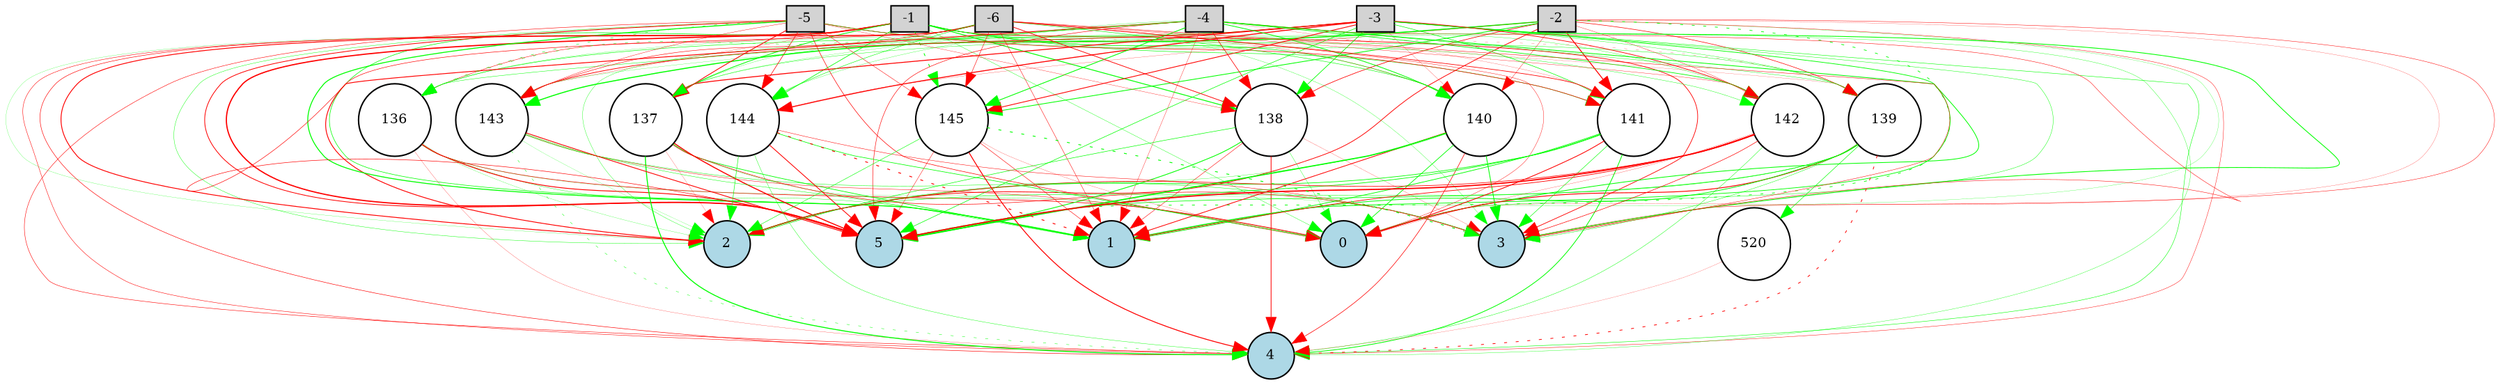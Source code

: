 digraph {
	node [fontsize=9 height=0.2 shape=circle width=0.2]
	-1 [fillcolor=lightgray shape=box style=filled]
	-2 [fillcolor=lightgray shape=box style=filled]
	-3 [fillcolor=lightgray shape=box style=filled]
	-4 [fillcolor=lightgray shape=box style=filled]
	-5 [fillcolor=lightgray shape=box style=filled]
	-6 [fillcolor=lightgray shape=box style=filled]
	0 [fillcolor=lightblue style=filled]
	1 [fillcolor=lightblue style=filled]
	2 [fillcolor=lightblue style=filled]
	3 [fillcolor=lightblue style=filled]
	4 [fillcolor=lightblue style=filled]
	5 [fillcolor=lightblue style=filled]
	136 [fillcolor=white style=filled]
	137 [fillcolor=white style=filled]
	138 [fillcolor=white style=filled]
	139 [fillcolor=white style=filled]
	140 [fillcolor=white style=filled]
	141 [fillcolor=white style=filled]
	142 [fillcolor=white style=filled]
	143 [fillcolor=white style=filled]
	144 [fillcolor=white style=filled]
	145 [fillcolor=white style=filled]
	520 [fillcolor=white style=filled]
	-1 -> 136 [color=red penwidth=0.270109812180786 style=solid]
	-1 -> 137 [color=green penwidth=0.5112536481942669 style=solid]
	-1 -> 138 [color=green penwidth=0.575703393198147 style=solid]
	-1 -> 139 [color=green penwidth=0.235977364302886 style=solid]
	-1 -> 140 [color=green penwidth=0.3591977096362604 style=solid]
	-1 -> 141 [color=green penwidth=0.3104241064769524 style=solid]
	-1 -> 142 [color=green penwidth=0.17678922774400097 style=solid]
	-1 -> 143 [color=red penwidth=0.14669308383280782 style=solid]
	-1 -> 144 [color=green penwidth=0.3984321994846547 style=solid]
	-1 -> 145 [color=green penwidth=0.522517348994587 style=dotted]
	-2 -> 136 [color=green penwidth=0.12838753048591886 style=solid]
	-2 -> 137 [color=green penwidth=0.22215869885332232 style=solid]
	-2 -> 138 [color=red penwidth=0.4008751219054123 style=solid]
	-2 -> 139 [color=red penwidth=0.3522961128805222 style=solid]
	-2 -> 140 [color=red penwidth=0.20629054399258123 style=solid]
	-2 -> 141 [color=red penwidth=0.6276293675356447 style=solid]
	-2 -> 142 [color=red penwidth=0.19339239719150145 style=solid]
	-2 -> 143 [color=green penwidth=0.7254962230357874 style=solid]
	-2 -> 144 [color=red penwidth=0.12699378913149761 style=solid]
	-2 -> 145 [color=green penwidth=0.5132423746830607 style=solid]
	-3 -> 136 [color=green penwidth=0.3199456990763419 style=solid]
	-3 -> 137 [color=red penwidth=0.6142475351240972 style=solid]
	-3 -> 138 [color=green penwidth=0.42837409557063677 style=solid]
	-3 -> 139 [color=green penwidth=0.20340413706980068 style=solid]
	-3 -> 140 [color=red penwidth=0.1329972806524813 style=solid]
	-3 -> 141 [color=green penwidth=0.3490453895500709 style=solid]
	-3 -> 142 [color=red penwidth=0.4343723834049077 style=solid]
	-3 -> 143 [color=red penwidth=0.46183315722592944 style=solid]
	-3 -> 144 [color=red penwidth=0.6484356704506757 style=solid]
	-3 -> 145 [color=red penwidth=0.529185269547175 style=solid]
	-4 -> 136 [color=green penwidth=0.24788615560987323 style=solid]
	-4 -> 137 [color=green penwidth=0.13360608933285706 style=solid]
	-4 -> 138 [color=red penwidth=0.39136297594257985 style=solid]
	-4 -> 139 [color=green penwidth=0.2129832409165316 style=solid]
	-4 -> 140 [color=green penwidth=0.4904035886570778 style=solid]
	-4 -> 141 [color=red penwidth=0.115071062868103 style=solid]
	-4 -> 142 [color=green penwidth=0.41803201262823986 style=solid]
	-4 -> 143 [color=green penwidth=0.1311286418416553 style=solid]
	-4 -> 144 [color=green penwidth=0.15326160690432844 style=solid]
	-4 -> 145 [color=green penwidth=0.5229602512606215 style=solid]
	-5 -> 136 [color=green penwidth=0.2746166767685421 style=dotted]
	-5 -> 137 [color=red penwidth=0.5288973074761013 style=solid]
	-5 -> 138 [color=red penwidth=0.17581422414365694 style=solid]
	-5 -> 139 [color=red penwidth=0.12047514100112276 style=dotted]
	-5 -> 140 [color=red penwidth=0.11763944892747931 style=solid]
	-5 -> 141 [color=red penwidth=0.35126387101774004 style=solid]
	-5 -> 142 [color=green penwidth=0.2103661170648368 style=solid]
	-5 -> 143 [color=red penwidth=0.22188545320940362 style=solid]
	-5 -> 144 [color=red penwidth=0.3678583817315576 style=solid]
	-5 -> 145 [color=red penwidth=0.26172795149251127 style=solid]
	-6 -> 136 [color=green penwidth=0.24762206640777643 style=dotted]
	-6 -> 137 [color=green penwidth=0.13736641483825615 style=solid]
	-6 -> 138 [color=red penwidth=0.455001047376814 style=solid]
	-6 -> 139 [color=red penwidth=0.1007106780300207 style=solid]
	-6 -> 140 [color=green penwidth=0.302028610098405 style=solid]
	-6 -> 141 [color=red penwidth=0.4083364666821593 style=solid]
	-6 -> 142 [color=red penwidth=0.18882776955831349 style=solid]
	-6 -> 143 [color=red penwidth=0.30187449259103327 style=solid]
	-6 -> 144 [color=green penwidth=0.29009558739570307 style=solid]
	-6 -> 145 [color=red penwidth=0.2929465925191693 style=solid]
	136 -> 0 [color=red penwidth=0.38358373471874874 style=solid]
	136 -> 1 [color=green penwidth=0.2039788835564409 style=solid]
	136 -> 2 [color=green penwidth=0.13303573261539622 style=solid]
	136 -> 3 [color=green penwidth=0.10650422120009413 style=solid]
	136 -> 4 [color=red penwidth=0.13132779072017614 style=solid]
	136 -> 5 [color=red penwidth=0.5656817805453473 style=solid]
	137 -> 0 [color=green penwidth=0.18451710050323855 style=solid]
	137 -> 1 [color=green penwidth=0.427244208518899 style=solid]
	137 -> 2 [color=red penwidth=0.11854696085024963 style=solid]
	137 -> 3 [color=red penwidth=0.3422835443284462 style=solid]
	137 -> 4 [color=green penwidth=0.6672876250321049 style=solid]
	137 -> 5 [color=red penwidth=0.7099463646853601 style=solid]
	138 -> 0 [color=green penwidth=0.19049722446948825 style=solid]
	138 -> 1 [color=red penwidth=0.27749184076363786 style=solid]
	138 -> 2 [color=green penwidth=0.3401598017298323 style=solid]
	138 -> 3 [color=red penwidth=0.1245360801960834 style=solid]
	138 -> 4 [color=red penwidth=0.49335353944327476 style=solid]
	138 -> 5 [color=green penwidth=0.5251535213480814 style=solid]
	139 -> 0 [color=red penwidth=0.5642562982528314 style=solid]
	139 -> 1 [color=green penwidth=0.4665950822341578 style=solid]
	139 -> 2 [color=green penwidth=0.25053788936083254 style=solid]
	139 -> 3 [color=green penwidth=0.23250783108347603 style=solid]
	139 -> 4 [color=red penwidth=0.48861773622180604 style=dotted]
	139 -> 5 [color=green penwidth=0.3811685823280305 style=solid]
	140 -> 0 [color=green penwidth=0.43913149156520337 style=solid]
	140 -> 1 [color=red penwidth=0.49748633291729205 style=solid]
	140 -> 2 [color=green penwidth=0.17015000424320298 style=solid]
	140 -> 3 [color=green penwidth=0.5101584197290064 style=solid]
	140 -> 4 [color=red penwidth=0.37170266997846535 style=solid]
	140 -> 5 [color=green penwidth=0.7982952712467279 style=solid]
	141 -> 0 [color=red penwidth=0.5173320190207659 style=solid]
	141 -> 1 [color=green penwidth=0.45332627574432816 style=solid]
	141 -> 2 [color=green penwidth=0.4254603426882435 style=solid]
	141 -> 3 [color=green penwidth=0.3106048904313845 style=solid]
	141 -> 4 [color=green penwidth=0.4987760083582633 style=solid]
	141 -> 5 [color=green penwidth=0.4300206508822094 style=solid]
	142 -> 0 [color=red penwidth=0.12982740781140178 style=solid]
	142 -> 1 [color=red penwidth=0.43293490212714847 style=solid]
	142 -> 2 [color=red penwidth=0.3966166568948438 style=solid]
	142 -> 3 [color=red penwidth=0.34411795538549705 style=solid]
	142 -> 4 [color=green penwidth=0.23455794779286615 style=solid]
	142 -> 5 [color=red penwidth=0.8526723704313377 style=solid]
	143 -> 0 [color=red penwidth=0.24595132328763702 style=solid]
	143 -> 1 [color=green penwidth=0.24520313564063617 style=solid]
	143 -> 2 [color=green penwidth=0.10670626075857341 style=solid]
	143 -> 3 [color=green penwidth=0.24722861232420199 style=solid]
	143 -> 4 [color=green penwidth=0.2407746432728905 style=dotted]
	143 -> 5 [color=red penwidth=0.5336843312686403 style=solid]
	144 -> 0 [color=green penwidth=0.3902653103248246 style=solid]
	144 -> 1 [color=red penwidth=0.5740087915551699 style=dotted]
	144 -> 2 [color=green penwidth=0.3198256580711481 style=solid]
	144 -> 3 [color=red penwidth=0.25812272798264846 style=solid]
	144 -> 4 [color=green penwidth=0.21870332790985408 style=solid]
	144 -> 5 [color=red penwidth=0.5236846921411533 style=solid]
	145 -> 0 [color=red penwidth=0.12285588487407711 style=solid]
	145 -> 1 [color=red penwidth=0.29325845265738815 style=solid]
	145 -> 2 [color=green penwidth=0.2928840451320457 style=solid]
	145 -> 3 [color=green penwidth=0.5503737692807917 style=dotted]
	145 -> 4 [color=red penwidth=0.6168036903639 style=solid]
	145 -> 5 [color=red penwidth=0.24580580310880826 style=solid]
	-1 -> 0 [color=green penwidth=0.2014505924355189 style=solid]
	-1 -> 1 [color=green penwidth=0.3687434639375854 style=solid]
	-1 -> 2 [color=green penwidth=0.12335526967714155 style=solid]
	-1 -> 3 [color=red penwidth=0.4399347400013587 style=solid]
	-1 -> 4 [color=red penwidth=0.2761189650719569 style=solid]
	-1 -> 5 [color=red penwidth=0.836305413152744 style=solid]
	-2 -> 0 [color=red penwidth=0.1252673805343529 style=solid]
	-2 -> 1 [color=green penwidth=0.13568819812323535 style=solid]
	-2 -> 2 [color=red penwidth=0.47039734179357306 style=solid]
	-2 -> 3 [color=red penwidth=0.25335105943443104 style=solid]
	-2 -> 4 [color=red penwidth=0.23677578124177026 style=solid]
	-2 -> 5 [color=green penwidth=0.44224098168994463 style=dotted]
	-3 -> 0 [color=green penwidth=0.23899362710156682 style=solid]
	-3 -> 1 [color=green penwidth=0.44489521248613095 style=solid]
	-3 -> 2 [color=green penwidth=0.19589999420574733 style=solid]
	-3 -> 3 [color=green penwidth=0.5213258904688203 style=solid]
	-3 -> 4 [color=green penwidth=0.28763502641317823 style=solid]
	-3 -> 5 [color=green penwidth=0.3586273521211959 style=solid]
	-4 -> 0 [color=green penwidth=0.49720686565520444 style=solid]
	-4 -> 1 [color=red penwidth=0.1924809515162182 style=solid]
	-4 -> 2 [color=red penwidth=0.5661377106271834 style=solid]
	-4 -> 3 [color=red penwidth=0.2631932845362529 style=solid]
	-4 -> 4 [color=green penwidth=0.18825800560136197 style=solid]
	-4 -> 5 [color=red penwidth=0.31821078570648875 style=solid]
	-5 -> 0 [color=red penwidth=0.35381012877872653 style=solid]
	-5 -> 1 [color=green penwidth=0.6360723292830791 style=solid]
	-5 -> 2 [color=green penwidth=0.2278191753696881 style=solid]
	-5 -> 3 [color=green penwidth=0.16422305527639486 style=solid]
	-5 -> 4 [color=red penwidth=0.29438892045158027 style=solid]
	-5 -> 5 [color=red penwidth=0.4976431685446514 style=solid]
	-6 -> 0 [color=red penwidth=0.21929068878882188 style=solid]
	-6 -> 1 [color=red penwidth=0.265924472697632 style=solid]
	-6 -> 2 [color=red penwidth=0.5725363307073547 style=solid]
	-6 -> 3 [color=red penwidth=0.260333056418917 style=solid]
	-6 -> 4 [color=red penwidth=0.32306633453941747 style=solid]
	-6 -> 5 [color=red penwidth=0.33266626022580936 style=solid]
	139 -> 520 [color=green penwidth=0.3296321483777529 style=solid]
	520 -> 4 [color=red penwidth=0.10636546692348631 style=solid]
}
